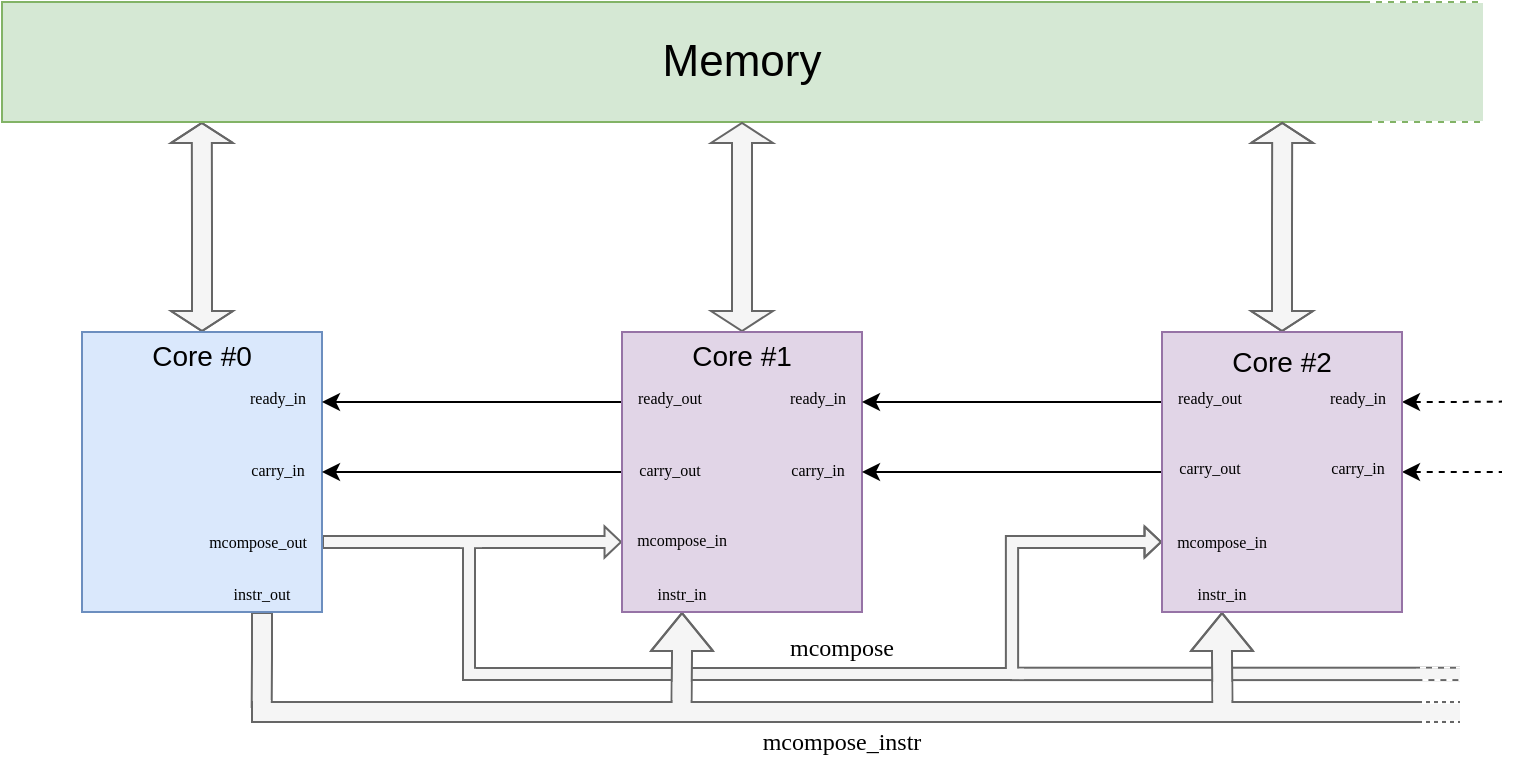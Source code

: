 <mxfile version="14.3.1" type="google"><diagram id="HHFzMnvonC4xx625WDoa" name="Page-1"><mxGraphModel dx="1006" dy="547" grid="1" gridSize="10" guides="1" tooltips="1" connect="1" arrows="1" fold="1" page="1" pageScale="1" pageWidth="827" pageHeight="1169" math="0" shadow="0"><root><mxCell id="0"/><mxCell id="1" parent="0"/><mxCell id="YtrkIA6YnWeyUi8AQGsl-98" value="" style="rounded=0;whiteSpace=wrap;html=1;strokeWidth=1;fillColor=#f5f5f5;fontSize=14;fontColor=#333333;strokeColor=#666666;rotation=90;" vertex="1" parent="1"><mxGeometry x="655.5" y="571.85" width="6.2" height="228.2" as="geometry"/></mxCell><mxCell id="YtrkIA6YnWeyUi8AQGsl-94" style="edgeStyle=orthogonalEdgeStyle;rounded=0;jumpSize=2;orthogonalLoop=1;jettySize=auto;html=1;entryX=0;entryY=0.75;entryDx=0;entryDy=0;startArrow=none;startFill=0;endArrow=block;endFill=0;strokeColor=#666666;fontSize=14;shape=flexArrow;width=6.118;endSize=2.412;endWidth=8.443;fillColor=#f5f5f5;" edge="1" parent="1" target="YtrkIA6YnWeyUi8AQGsl-6"><mxGeometry relative="1" as="geometry"><mxPoint x="270" y="686" as="sourcePoint"/><mxPoint x="450" y="686" as="targetPoint"/><Array as="points"><mxPoint x="545" y="686"/><mxPoint x="545" y="620"/></Array></mxGeometry></mxCell><mxCell id="YtrkIA6YnWeyUi8AQGsl-17" style="edgeStyle=orthogonalEdgeStyle;shape=flexArrow;rounded=0;orthogonalLoop=1;jettySize=auto;html=1;exitX=0.5;exitY=0;exitDx=0;exitDy=0;entryX=0.135;entryY=1;entryDx=0;entryDy=0;entryPerimeter=0;startArrow=classic;startFill=1;startSize=3;endSize=3;strokeColor=#666666;fillColor=#f5f5f5;" edge="1" parent="1" source="YtrkIA6YnWeyUi8AQGsl-1" target="YtrkIA6YnWeyUi8AQGsl-3"><mxGeometry relative="1" as="geometry"/></mxCell><mxCell id="YtrkIA6YnWeyUi8AQGsl-39" style="edgeStyle=orthogonalEdgeStyle;shape=flexArrow;rounded=0;orthogonalLoop=1;jettySize=auto;html=1;exitX=0.75;exitY=1;exitDx=0;exitDy=0;startArrow=none;startFill=0;endArrow=none;endFill=0;strokeColor=#666666;entryX=0.008;entryY=0.3;entryDx=0;entryDy=0;entryPerimeter=0;fillColor=#f5f5f5;" edge="1" parent="1" source="YtrkIA6YnWeyUi8AQGsl-1" target="YtrkIA6YnWeyUi8AQGsl-40"><mxGeometry relative="1" as="geometry"><mxPoint x="169.905" y="700" as="targetPoint"/></mxGeometry></mxCell><mxCell id="YtrkIA6YnWeyUi8AQGsl-86" style="edgeStyle=orthogonalEdgeStyle;rounded=0;jumpSize=2;orthogonalLoop=1;jettySize=auto;html=1;exitX=1;exitY=0.75;exitDx=0;exitDy=0;entryX=0;entryY=0.75;entryDx=0;entryDy=0;startArrow=none;startFill=0;endArrow=block;endFill=0;strokeColor=#666666;fontSize=14;shape=flexArrow;width=6.118;endSize=2.412;endWidth=8.443;fillColor=#f5f5f5;" edge="1" parent="1" source="YtrkIA6YnWeyUi8AQGsl-1" target="YtrkIA6YnWeyUi8AQGsl-4"><mxGeometry relative="1" as="geometry"/></mxCell><mxCell id="YtrkIA6YnWeyUi8AQGsl-1" value="" style="rounded=0;whiteSpace=wrap;html=1;fillColor=#dae8fc;strokeColor=#6c8ebf;" vertex="1" parent="1"><mxGeometry x="80" y="515" width="120" height="140" as="geometry"/></mxCell><mxCell id="YtrkIA6YnWeyUi8AQGsl-3" value="&lt;font style=&quot;font-size: 22px&quot;&gt;Memory&lt;/font&gt;" style="rounded=0;whiteSpace=wrap;html=1;fillColor=#d5e8d4;strokeColor=#82b366;" vertex="1" parent="1"><mxGeometry x="40" y="350" width="740" height="60" as="geometry"/></mxCell><mxCell id="YtrkIA6YnWeyUi8AQGsl-18" style="edgeStyle=orthogonalEdgeStyle;shape=flexArrow;rounded=0;orthogonalLoop=1;jettySize=auto;html=1;exitX=0.5;exitY=0;exitDx=0;exitDy=0;entryX=0.5;entryY=1;entryDx=0;entryDy=0;startArrow=classic;startFill=1;startSize=3;endSize=3;strokeColor=#666666;fillColor=#f5f5f5;" edge="1" parent="1" source="YtrkIA6YnWeyUi8AQGsl-4" target="YtrkIA6YnWeyUi8AQGsl-3"><mxGeometry relative="1" as="geometry"/></mxCell><mxCell id="YtrkIA6YnWeyUi8AQGsl-29" style="edgeStyle=orthogonalEdgeStyle;rounded=0;orthogonalLoop=1;jettySize=auto;html=1;exitX=0;exitY=0.25;exitDx=0;exitDy=0;entryX=1;entryY=0.25;entryDx=0;entryDy=0;startArrow=none;startFill=0;strokeColor=#000000;endArrow=classic;endFill=1;" edge="1" parent="1" source="YtrkIA6YnWeyUi8AQGsl-4" target="YtrkIA6YnWeyUi8AQGsl-1"><mxGeometry relative="1" as="geometry"/></mxCell><mxCell id="YtrkIA6YnWeyUi8AQGsl-45" style="edgeStyle=orthogonalEdgeStyle;shape=flexArrow;rounded=0;orthogonalLoop=1;jettySize=auto;html=1;exitX=0.25;exitY=1;exitDx=0;exitDy=0;entryX=0.355;entryY=0;entryDx=0;entryDy=0;entryPerimeter=0;startArrow=block;startFill=0;endArrow=none;endFill=0;strokeColor=#666666;fillColor=#f5f5f5;" edge="1" parent="1" source="YtrkIA6YnWeyUi8AQGsl-4" target="YtrkIA6YnWeyUi8AQGsl-40"><mxGeometry relative="1" as="geometry"/></mxCell><mxCell id="YtrkIA6YnWeyUi8AQGsl-55" style="edgeStyle=orthogonalEdgeStyle;rounded=0;jumpSize=2;orthogonalLoop=1;jettySize=auto;html=1;exitX=0;exitY=0.5;exitDx=0;exitDy=0;entryX=1;entryY=0.5;entryDx=0;entryDy=0;startArrow=none;startFill=0;endArrow=classic;endFill=1;" edge="1" parent="1" source="YtrkIA6YnWeyUi8AQGsl-4" target="YtrkIA6YnWeyUi8AQGsl-1"><mxGeometry relative="1" as="geometry"/></mxCell><mxCell id="YtrkIA6YnWeyUi8AQGsl-4" value="" style="rounded=0;whiteSpace=wrap;html=1;fillColor=#e1d5e7;strokeColor=#9673a6;" vertex="1" parent="1"><mxGeometry x="350" y="515" width="120" height="140" as="geometry"/></mxCell><mxCell id="YtrkIA6YnWeyUi8AQGsl-19" style="edgeStyle=orthogonalEdgeStyle;shape=flexArrow;rounded=0;orthogonalLoop=1;jettySize=auto;html=1;exitX=0.5;exitY=0;exitDx=0;exitDy=0;entryX=0.865;entryY=1;entryDx=0;entryDy=0;entryPerimeter=0;startArrow=classic;startFill=1;startSize=3;endSize=3;strokeColor=#666666;fillColor=#f5f5f5;" edge="1" parent="1" source="YtrkIA6YnWeyUi8AQGsl-6" target="YtrkIA6YnWeyUi8AQGsl-3"><mxGeometry relative="1" as="geometry"/></mxCell><mxCell id="YtrkIA6YnWeyUi8AQGsl-31" style="edgeStyle=orthogonalEdgeStyle;rounded=0;orthogonalLoop=1;jettySize=auto;html=1;exitX=0;exitY=0.25;exitDx=0;exitDy=0;entryX=1;entryY=0.25;entryDx=0;entryDy=0;startArrow=none;startFill=0;endArrow=classic;endFill=1;strokeColor=#000000;" edge="1" parent="1" source="YtrkIA6YnWeyUi8AQGsl-6" target="YtrkIA6YnWeyUi8AQGsl-4"><mxGeometry relative="1" as="geometry"/></mxCell><mxCell id="YtrkIA6YnWeyUi8AQGsl-32" style="edgeStyle=orthogonalEdgeStyle;rounded=0;orthogonalLoop=1;jettySize=auto;html=1;exitX=1;exitY=0.25;exitDx=0;exitDy=0;startArrow=classic;startFill=1;endArrow=none;endFill=0;strokeColor=#000000;dashed=1;" edge="1" parent="1" source="YtrkIA6YnWeyUi8AQGsl-6"><mxGeometry relative="1" as="geometry"><mxPoint x="790" y="549.81" as="targetPoint"/></mxGeometry></mxCell><mxCell id="YtrkIA6YnWeyUi8AQGsl-46" style="edgeStyle=orthogonalEdgeStyle;shape=flexArrow;rounded=0;orthogonalLoop=1;jettySize=auto;html=1;exitX=0.25;exitY=1;exitDx=0;exitDy=0;entryX=0.802;entryY=0;entryDx=0;entryDy=0;entryPerimeter=0;startArrow=block;startFill=0;endArrow=none;endFill=0;strokeColor=#666666;fillColor=#f5f5f5;" edge="1" parent="1" source="YtrkIA6YnWeyUi8AQGsl-6" target="YtrkIA6YnWeyUi8AQGsl-40"><mxGeometry relative="1" as="geometry"/></mxCell><mxCell id="YtrkIA6YnWeyUi8AQGsl-56" style="edgeStyle=orthogonalEdgeStyle;rounded=0;jumpSize=2;orthogonalLoop=1;jettySize=auto;html=1;exitX=0;exitY=0.5;exitDx=0;exitDy=0;startArrow=none;startFill=0;endArrow=classic;endFill=1;strokeColor=#000000;" edge="1" parent="1" source="YtrkIA6YnWeyUi8AQGsl-6" target="YtrkIA6YnWeyUi8AQGsl-4"><mxGeometry relative="1" as="geometry"/></mxCell><mxCell id="YtrkIA6YnWeyUi8AQGsl-57" style="edgeStyle=orthogonalEdgeStyle;rounded=0;jumpSize=2;orthogonalLoop=1;jettySize=auto;html=1;exitX=1;exitY=0.5;exitDx=0;exitDy=0;startArrow=classic;startFill=1;endArrow=none;endFill=0;strokeColor=#000000;dashed=1;" edge="1" parent="1" source="YtrkIA6YnWeyUi8AQGsl-6"><mxGeometry relative="1" as="geometry"><mxPoint x="790" y="585.048" as="targetPoint"/></mxGeometry></mxCell><mxCell id="YtrkIA6YnWeyUi8AQGsl-6" value="" style="rounded=0;whiteSpace=wrap;html=1;fillColor=#e1d5e7;strokeColor=#9673a6;" vertex="1" parent="1"><mxGeometry x="620" y="515" width="120" height="140" as="geometry"/></mxCell><mxCell id="YtrkIA6YnWeyUi8AQGsl-40" value="" style="rounded=0;whiteSpace=wrap;html=1;fillColor=#f5f5f5;strokeColor=#666666;fontColor=#333333;" vertex="1" parent="1"><mxGeometry x="165" y="700" width="605" height="10" as="geometry"/></mxCell><mxCell id="YtrkIA6YnWeyUi8AQGsl-47" value="" style="rounded=0;whiteSpace=wrap;html=1;fillColor=#f5f5f5;fontColor=#333333;strokeColor=none;" vertex="1" parent="1"><mxGeometry x="645.6" y="690" width="9.1" height="15" as="geometry"/></mxCell><mxCell id="YtrkIA6YnWeyUi8AQGsl-48" value="" style="rounded=0;whiteSpace=wrap;html=1;fillColor=#f5f5f5;fontColor=#333333;strokeColor=none;" vertex="1" parent="1"><mxGeometry x="375.3" y="690" width="9" height="15" as="geometry"/></mxCell><mxCell id="YtrkIA6YnWeyUi8AQGsl-51" value="" style="rounded=0;whiteSpace=wrap;html=1;fillColor=#f5f5f5;fontColor=#333333;strokeColor=none;" vertex="1" parent="1"><mxGeometry x="165.5" y="699" width="8.9" height="8" as="geometry"/></mxCell><mxCell id="YtrkIA6YnWeyUi8AQGsl-60" value="" style="rounded=0;whiteSpace=wrap;html=1;dashed=1;strokeWidth=2;strokeColor=#FFFFFF;fillColor=none;dashPattern=1 1;" vertex="1" parent="1"><mxGeometry x="750" y="700" width="20" height="10" as="geometry"/></mxCell><mxCell id="YtrkIA6YnWeyUi8AQGsl-61" value="" style="rounded=0;whiteSpace=wrap;html=1;dashed=1;strokeWidth=1;strokeColor=none;" vertex="1" parent="1"><mxGeometry x="769" y="680" width="10" height="40" as="geometry"/></mxCell><mxCell id="YtrkIA6YnWeyUi8AQGsl-62" value="" style="rounded=0;whiteSpace=wrap;html=1;dashed=1;strokeWidth=1;fillColor=#f5f5f5;fontColor=#333333;strokeColor=none;" vertex="1" parent="1"><mxGeometry x="745" y="701" width="10" height="8" as="geometry"/></mxCell><mxCell id="YtrkIA6YnWeyUi8AQGsl-64" value="&lt;font face=&quot;Lucida Console&quot; style=&quot;font-size: 8px&quot;&gt;ready_out&lt;/font&gt;" style="text;html=1;strokeColor=none;fillColor=none;align=center;verticalAlign=middle;whiteSpace=wrap;rounded=0;dashed=1;" vertex="1" parent="1"><mxGeometry x="354" y="537" width="40" height="20" as="geometry"/></mxCell><mxCell id="YtrkIA6YnWeyUi8AQGsl-65" value="&lt;font face=&quot;Lucida Console&quot; style=&quot;font-size: 8px&quot;&gt;ready_in&lt;/font&gt;" style="text;html=1;strokeColor=none;fillColor=none;align=center;verticalAlign=middle;whiteSpace=wrap;rounded=0;dashed=1;" vertex="1" parent="1"><mxGeometry x="428" y="537" width="40" height="20" as="geometry"/></mxCell><mxCell id="YtrkIA6YnWeyUi8AQGsl-66" value="&lt;font face=&quot;Lucida Console&quot; style=&quot;font-size: 8px&quot;&gt;ready_out&lt;/font&gt;" style="text;html=1;strokeColor=none;fillColor=none;align=center;verticalAlign=middle;whiteSpace=wrap;rounded=0;dashed=1;" vertex="1" parent="1"><mxGeometry x="624" y="537" width="40" height="20" as="geometry"/></mxCell><mxCell id="YtrkIA6YnWeyUi8AQGsl-67" value="&lt;font face=&quot;Lucida Console&quot; style=&quot;font-size: 8px&quot;&gt;ready_in&lt;/font&gt;" style="text;html=1;strokeColor=none;fillColor=none;align=center;verticalAlign=middle;whiteSpace=wrap;rounded=0;dashed=1;" vertex="1" parent="1"><mxGeometry x="698" y="537" width="40" height="20" as="geometry"/></mxCell><mxCell id="YtrkIA6YnWeyUi8AQGsl-68" value="&lt;font face=&quot;Lucida Console&quot; style=&quot;font-size: 8px&quot;&gt;ready_in&lt;/font&gt;" style="text;html=1;strokeColor=none;fillColor=none;align=center;verticalAlign=middle;whiteSpace=wrap;rounded=0;dashed=1;" vertex="1" parent="1"><mxGeometry x="158" y="537" width="40" height="20" as="geometry"/></mxCell><mxCell id="YtrkIA6YnWeyUi8AQGsl-69" value="&lt;font face=&quot;Lucida Console&quot; style=&quot;font-size: 8px&quot;&gt;carry_out&lt;/font&gt;" style="text;html=1;strokeColor=none;fillColor=none;align=center;verticalAlign=middle;whiteSpace=wrap;rounded=0;dashed=1;" vertex="1" parent="1"><mxGeometry x="624" y="572" width="40" height="20" as="geometry"/></mxCell><mxCell id="YtrkIA6YnWeyUi8AQGsl-70" value="&lt;font face=&quot;Lucida Console&quot; style=&quot;font-size: 8px&quot;&gt;carry_in&lt;/font&gt;" style="text;html=1;strokeColor=none;fillColor=none;align=center;verticalAlign=middle;whiteSpace=wrap;rounded=0;dashed=1;" vertex="1" parent="1"><mxGeometry x="698" y="572" width="40" height="20" as="geometry"/></mxCell><mxCell id="YtrkIA6YnWeyUi8AQGsl-71" value="&lt;font face=&quot;Lucida Console&quot; style=&quot;font-size: 8px&quot;&gt;carry_out&lt;/font&gt;" style="text;html=1;strokeColor=none;fillColor=none;align=center;verticalAlign=middle;whiteSpace=wrap;rounded=0;dashed=1;" vertex="1" parent="1"><mxGeometry x="354" y="573" width="40" height="20" as="geometry"/></mxCell><mxCell id="YtrkIA6YnWeyUi8AQGsl-72" value="&lt;font face=&quot;Lucida Console&quot; style=&quot;font-size: 8px&quot;&gt;carry_in&lt;/font&gt;" style="text;html=1;strokeColor=none;fillColor=none;align=center;verticalAlign=middle;whiteSpace=wrap;rounded=0;dashed=1;" vertex="1" parent="1"><mxGeometry x="428" y="573" width="40" height="20" as="geometry"/></mxCell><mxCell id="YtrkIA6YnWeyUi8AQGsl-73" value="&lt;font face=&quot;Lucida Console&quot; style=&quot;font-size: 8px&quot;&gt;carry_in&lt;/font&gt;" style="text;html=1;strokeColor=none;fillColor=none;align=center;verticalAlign=middle;whiteSpace=wrap;rounded=0;dashed=1;" vertex="1" parent="1"><mxGeometry x="158" y="573" width="40" height="20" as="geometry"/></mxCell><mxCell id="YtrkIA6YnWeyUi8AQGsl-74" value="&lt;font face=&quot;Lucida Console&quot; style=&quot;font-size: 12px&quot;&gt;mcompose_instr&lt;/font&gt;" style="text;html=1;strokeColor=none;fillColor=none;align=center;verticalAlign=middle;whiteSpace=wrap;rounded=0;dashed=1;" vertex="1" parent="1"><mxGeometry x="440" y="710" width="40" height="20" as="geometry"/></mxCell><mxCell id="YtrkIA6YnWeyUi8AQGsl-75" value="Core #1" style="text;html=1;strokeColor=none;fillColor=none;align=center;verticalAlign=middle;whiteSpace=wrap;rounded=0;dashed=1;fontSize=14;" vertex="1" parent="1"><mxGeometry x="380" y="517" width="60" height="20" as="geometry"/></mxCell><mxCell id="YtrkIA6YnWeyUi8AQGsl-76" value="Core #0" style="text;html=1;strokeColor=none;fillColor=none;align=center;verticalAlign=middle;whiteSpace=wrap;rounded=0;dashed=1;fontSize=14;" vertex="1" parent="1"><mxGeometry x="110" y="517" width="60" height="20" as="geometry"/></mxCell><mxCell id="YtrkIA6YnWeyUi8AQGsl-77" value="Core #2" style="text;html=1;strokeColor=none;fillColor=none;align=center;verticalAlign=middle;whiteSpace=wrap;rounded=0;dashed=1;fontSize=14;" vertex="1" parent="1"><mxGeometry x="650" y="520" width="60" height="20" as="geometry"/></mxCell><mxCell id="YtrkIA6YnWeyUi8AQGsl-79" value="" style="rounded=0;whiteSpace=wrap;html=1;dashed=1;strokeWidth=1;fontSize=14;strokeColor=#FFFFFF;fillColor=none;" vertex="1" parent="1"><mxGeometry x="724" y="350" width="56" height="60" as="geometry"/></mxCell><mxCell id="YtrkIA6YnWeyUi8AQGsl-80" value="" style="rounded=0;whiteSpace=wrap;html=1;dashed=1;strokeWidth=1;fontSize=14;strokeColor=none;fillColor=#D5E8D4;" vertex="1" parent="1"><mxGeometry x="719" y="351" width="10" height="58" as="geometry"/></mxCell><mxCell id="YtrkIA6YnWeyUi8AQGsl-81" value="" style="rounded=0;whiteSpace=wrap;html=1;dashed=1;strokeWidth=1;fontSize=14;strokeColor=none;fillColor=#D5E8D4;" vertex="1" parent="1"><mxGeometry x="769" y="350.5" width="11.5" height="59" as="geometry"/></mxCell><mxCell id="YtrkIA6YnWeyUi8AQGsl-83" value="&lt;font face=&quot;Lucida Console&quot; style=&quot;font-size: 8px&quot;&gt;instr_in&lt;/font&gt;" style="text;html=1;strokeColor=none;fillColor=none;align=center;verticalAlign=middle;whiteSpace=wrap;rounded=0;dashed=1;" vertex="1" parent="1"><mxGeometry x="359.8" y="635" width="40" height="20" as="geometry"/></mxCell><mxCell id="YtrkIA6YnWeyUi8AQGsl-84" value="&lt;font face=&quot;Lucida Console&quot; style=&quot;font-size: 8px&quot;&gt;instr_in&lt;/font&gt;" style="text;html=1;strokeColor=none;fillColor=none;align=center;verticalAlign=middle;whiteSpace=wrap;rounded=0;dashed=1;" vertex="1" parent="1"><mxGeometry x="630.15" y="635" width="40" height="20" as="geometry"/></mxCell><mxCell id="YtrkIA6YnWeyUi8AQGsl-85" value="&lt;font face=&quot;Lucida Console&quot; style=&quot;font-size: 8px&quot;&gt;instr_out&lt;/font&gt;" style="text;html=1;strokeColor=none;fillColor=none;align=center;verticalAlign=middle;whiteSpace=wrap;rounded=0;dashed=1;" vertex="1" parent="1"><mxGeometry x="149.95" y="635" width="40" height="20" as="geometry"/></mxCell><mxCell id="YtrkIA6YnWeyUi8AQGsl-89" value="&lt;font face=&quot;Lucida Console&quot;&gt;&lt;span style=&quot;font-size: 8px&quot;&gt;mcompose_out&lt;/span&gt;&lt;/font&gt;" style="text;html=1;strokeColor=none;fillColor=none;align=center;verticalAlign=middle;whiteSpace=wrap;rounded=0;dashed=1;" vertex="1" parent="1"><mxGeometry x="148" y="609" width="40" height="20" as="geometry"/></mxCell><mxCell id="YtrkIA6YnWeyUi8AQGsl-90" value="&lt;font face=&quot;Lucida Console&quot;&gt;&lt;span style=&quot;font-size: 8px&quot;&gt;mcompose_in&lt;/span&gt;&lt;/font&gt;" style="text;html=1;strokeColor=none;fillColor=none;align=center;verticalAlign=middle;whiteSpace=wrap;rounded=0;dashed=1;" vertex="1" parent="1"><mxGeometry x="360" y="608" width="40" height="20" as="geometry"/></mxCell><mxCell id="YtrkIA6YnWeyUi8AQGsl-91" value="&lt;font face=&quot;Lucida Console&quot;&gt;&lt;span style=&quot;font-size: 8px&quot;&gt;mcompose_in&lt;/span&gt;&lt;/font&gt;" style="text;html=1;strokeColor=none;fillColor=none;align=center;verticalAlign=middle;whiteSpace=wrap;rounded=0;dashed=1;" vertex="1" parent="1"><mxGeometry x="630.15" y="609" width="40" height="20" as="geometry"/></mxCell><mxCell id="YtrkIA6YnWeyUi8AQGsl-95" value="" style="rounded=0;whiteSpace=wrap;html=1;strokeWidth=1;fillColor=#f5f5f5;fontSize=14;fontColor=#333333;strokeColor=#666666;" vertex="1" parent="1"><mxGeometry x="270.5" y="621" width="6" height="66" as="geometry"/></mxCell><mxCell id="YtrkIA6YnWeyUi8AQGsl-96" value="" style="rounded=0;whiteSpace=wrap;html=1;strokeWidth=1;fillColor=#f5f5f5;fontSize=14;fontColor=#333333;strokeColor=none;" vertex="1" parent="1"><mxGeometry x="271" y="683.4" width="6" height="5" as="geometry"/></mxCell><mxCell id="YtrkIA6YnWeyUi8AQGsl-97" value="" style="rounded=0;whiteSpace=wrap;html=1;strokeWidth=1;fillColor=#f5f5f5;fontSize=14;fontColor=#333333;strokeColor=none;" vertex="1" parent="1"><mxGeometry x="269" y="617.6" width="11" height="5" as="geometry"/></mxCell><mxCell id="YtrkIA6YnWeyUi8AQGsl-102" value="" style="rounded=0;whiteSpace=wrap;html=1;strokeWidth=1;fillColor=#f5f5f5;fontSize=14;fontColor=#333333;strokeColor=none;" vertex="1" parent="1"><mxGeometry x="545" y="683.3" width="6" height="5.3" as="geometry"/></mxCell><mxCell id="YtrkIA6YnWeyUi8AQGsl-103" value="" style="rounded=0;whiteSpace=wrap;html=1;dashed=1;strokeWidth=1;strokeColor=#FFFFFF;fillColor=none;" vertex="1" parent="1"><mxGeometry x="749" y="682.85" width="41" height="6.2" as="geometry"/></mxCell><mxCell id="YtrkIA6YnWeyUi8AQGsl-104" value="" style="rounded=0;whiteSpace=wrap;html=1;dashed=1;strokeWidth=1;fillColor=#f5f5f5;fontColor=#333333;strokeColor=none;" vertex="1" parent="1"><mxGeometry x="747" y="683.4" width="10" height="4.6" as="geometry"/></mxCell><mxCell id="YtrkIA6YnWeyUi8AQGsl-105" value="&lt;font face=&quot;Lucida Console&quot; style=&quot;font-size: 12px&quot;&gt;mcompose&lt;/font&gt;" style="text;html=1;strokeColor=none;fillColor=none;align=center;verticalAlign=middle;whiteSpace=wrap;rounded=0;dashed=1;" vertex="1" parent="1"><mxGeometry x="440" y="663.4" width="40" height="20" as="geometry"/></mxCell></root></mxGraphModel></diagram></mxfile>